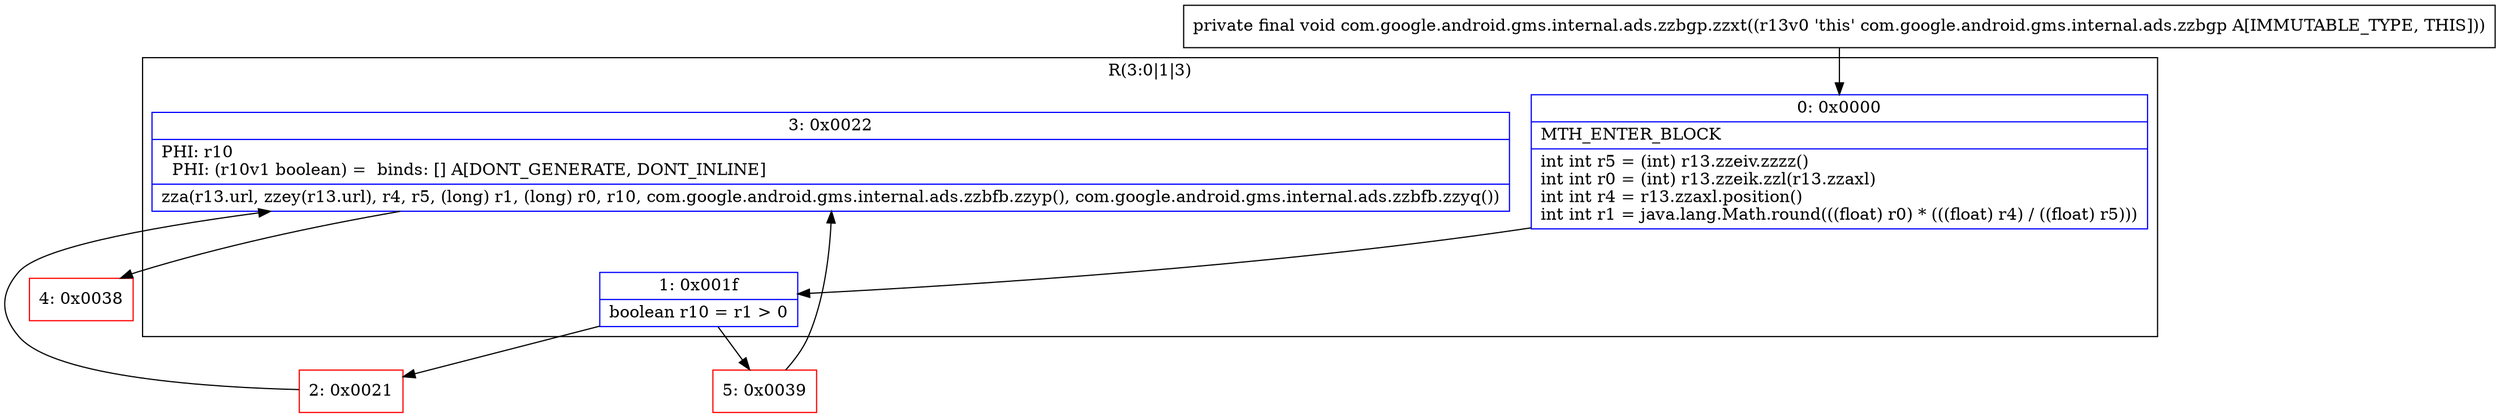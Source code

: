 digraph "CFG forcom.google.android.gms.internal.ads.zzbgp.zzxt()V" {
subgraph cluster_Region_1506713654 {
label = "R(3:0|1|3)";
node [shape=record,color=blue];
Node_0 [shape=record,label="{0\:\ 0x0000|MTH_ENTER_BLOCK\l|int int r5 = (int) r13.zzeiv.zzzz()\lint int r0 = (int) r13.zzeik.zzl(r13.zzaxl)\lint int r4 = r13.zzaxl.position()\lint int r1 = java.lang.Math.round(((float) r0) * (((float) r4) \/ ((float) r5)))\l}"];
Node_1 [shape=record,label="{1\:\ 0x001f|boolean r10 = r1 \> 0\l}"];
Node_3 [shape=record,label="{3\:\ 0x0022|PHI: r10 \l  PHI: (r10v1 boolean) =  binds: [] A[DONT_GENERATE, DONT_INLINE]\l|zza(r13.url, zzey(r13.url), r4, r5, (long) r1, (long) r0, r10, com.google.android.gms.internal.ads.zzbfb.zzyp(), com.google.android.gms.internal.ads.zzbfb.zzyq())\l}"];
}
Node_2 [shape=record,color=red,label="{2\:\ 0x0021}"];
Node_4 [shape=record,color=red,label="{4\:\ 0x0038}"];
Node_5 [shape=record,color=red,label="{5\:\ 0x0039}"];
MethodNode[shape=record,label="{private final void com.google.android.gms.internal.ads.zzbgp.zzxt((r13v0 'this' com.google.android.gms.internal.ads.zzbgp A[IMMUTABLE_TYPE, THIS])) }"];
MethodNode -> Node_0;
Node_0 -> Node_1;
Node_1 -> Node_2;
Node_1 -> Node_5;
Node_3 -> Node_4;
Node_2 -> Node_3;
Node_5 -> Node_3;
}

